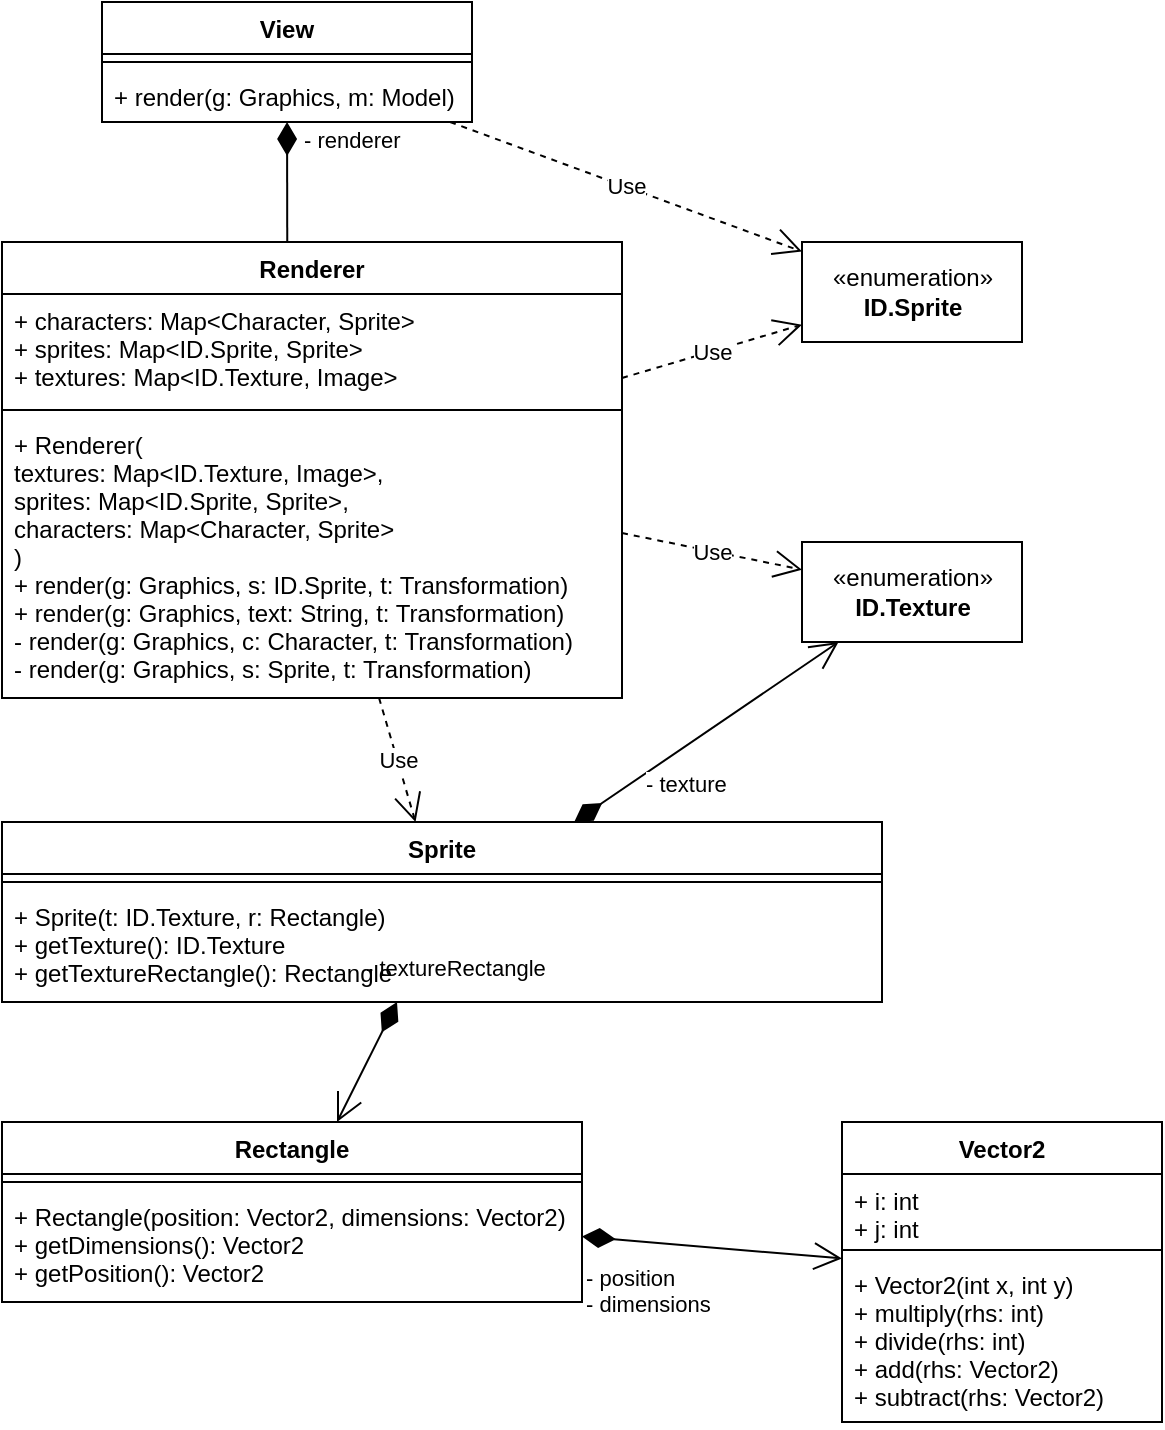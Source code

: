 <mxfile version="12.9.13" type="device"><diagram id="C5RBs43oDa-KdzZeNtuy" name="Page-1"><mxGraphModel dx="1486" dy="806" grid="0" gridSize="10" guides="1" tooltips="1" connect="1" arrows="1" fold="1" page="0" pageScale="1" pageWidth="827" pageHeight="1169" math="0" shadow="0"><root><mxCell id="WIyWlLk6GJQsqaUBKTNV-0"/><mxCell id="WIyWlLk6GJQsqaUBKTNV-1" parent="WIyWlLk6GJQsqaUBKTNV-0"/><mxCell id="owIrCIKKg_vogMY9r-Dz-4" value="«enumeration»&lt;br&gt;&lt;b&gt;ID.Sprite&lt;/b&gt;" style="html=1;" parent="WIyWlLk6GJQsqaUBKTNV-1" vertex="1"><mxGeometry x="260" y="500" width="110" height="50" as="geometry"/></mxCell><mxCell id="owIrCIKKg_vogMY9r-Dz-5" value="«enumeration»&lt;br&gt;&lt;b&gt;ID.Texture&lt;/b&gt;" style="html=1;" parent="WIyWlLk6GJQsqaUBKTNV-1" vertex="1"><mxGeometry x="260" y="650" width="110" height="50" as="geometry"/></mxCell><mxCell id="owIrCIKKg_vogMY9r-Dz-18" value="- texture" style="endArrow=open;html=1;endSize=12;startArrow=diamondThin;startSize=14;startFill=1;align=left;verticalAlign=bottom;" parent="WIyWlLk6GJQsqaUBKTNV-1" source="owIrCIKKg_vogMY9r-Dz-11" target="owIrCIKKg_vogMY9r-Dz-5" edge="1"><mxGeometry x="-0.579" y="-11" relative="1" as="geometry"><mxPoint x="574.95" y="570" as="sourcePoint"/><mxPoint x="547.936" y="340" as="targetPoint"/><mxPoint as="offset"/></mxGeometry></mxCell><mxCell id="owIrCIKKg_vogMY9r-Dz-28" value="- textureRectangle" style="endArrow=open;html=1;endSize=12;startArrow=diamondThin;startSize=14;startFill=1;align=left;verticalAlign=bottom;" parent="WIyWlLk6GJQsqaUBKTNV-1" source="owIrCIKKg_vogMY9r-Dz-11" target="owIrCIKKg_vogMY9r-Dz-20" edge="1"><mxGeometry x="-0.971" y="-19" relative="1" as="geometry"><mxPoint x="594.431" y="571" as="sourcePoint"/><mxPoint x="755.872" y="360" as="targetPoint"/><mxPoint as="offset"/></mxGeometry></mxCell><mxCell id="owIrCIKKg_vogMY9r-Dz-33" value="- position&lt;br&gt;- dimensions" style="endArrow=open;html=1;endSize=12;startArrow=diamondThin;startSize=14;startFill=1;align=left;verticalAlign=bottom;" parent="WIyWlLk6GJQsqaUBKTNV-1" source="owIrCIKKg_vogMY9r-Dz-20" target="owIrCIKKg_vogMY9r-Dz-24" edge="1"><mxGeometry x="-0.945" y="-43" relative="1" as="geometry"><mxPoint x="575.659" y="571" as="sourcePoint"/><mxPoint x="646.3" y="368" as="targetPoint"/><mxPoint as="offset"/></mxGeometry></mxCell><mxCell id="owIrCIKKg_vogMY9r-Dz-34" value="Use" style="endArrow=open;endSize=12;dashed=1;html=1;" parent="WIyWlLk6GJQsqaUBKTNV-1" source="owIrCIKKg_vogMY9r-Dz-6" target="owIrCIKKg_vogMY9r-Dz-11" edge="1"><mxGeometry width="160" relative="1" as="geometry"><mxPoint x="330" y="520" as="sourcePoint"/><mxPoint x="490" y="520" as="targetPoint"/></mxGeometry></mxCell><mxCell id="owIrCIKKg_vogMY9r-Dz-35" value="Use" style="endArrow=open;endSize=12;dashed=1;html=1;" parent="WIyWlLk6GJQsqaUBKTNV-1" source="owIrCIKKg_vogMY9r-Dz-0" target="owIrCIKKg_vogMY9r-Dz-4" edge="1"><mxGeometry width="160" relative="1" as="geometry"><mxPoint x="180" y="525.944" as="sourcePoint"/><mxPoint x="340" y="521.757" as="targetPoint"/></mxGeometry></mxCell><mxCell id="owIrCIKKg_vogMY9r-Dz-36" value="Use" style="endArrow=open;endSize=12;dashed=1;html=1;" parent="WIyWlLk6GJQsqaUBKTNV-1" source="owIrCIKKg_vogMY9r-Dz-6" target="owIrCIKKg_vogMY9r-Dz-4" edge="1"><mxGeometry width="160" relative="1" as="geometry"><mxPoint x="190" y="635.944" as="sourcePoint"/><mxPoint x="350" y="631.757" as="targetPoint"/></mxGeometry></mxCell><mxCell id="owIrCIKKg_vogMY9r-Dz-37" value="- renderer" style="endArrow=open;html=1;endSize=12;startArrow=diamondThin;startSize=14;startFill=1;align=left;verticalAlign=bottom;" parent="WIyWlLk6GJQsqaUBKTNV-1" source="owIrCIKKg_vogMY9r-Dz-0" edge="1"><mxGeometry x="-0.54" y="6" relative="1" as="geometry"><mxPoint x="-23.258" y="326" as="sourcePoint"/><mxPoint x="2.647" y="520" as="targetPoint"/><mxPoint as="offset"/></mxGeometry></mxCell><mxCell id="owIrCIKKg_vogMY9r-Dz-38" value="Use" style="endArrow=open;endSize=12;dashed=1;html=1;" parent="WIyWlLk6GJQsqaUBKTNV-1" source="owIrCIKKg_vogMY9r-Dz-6" target="owIrCIKKg_vogMY9r-Dz-5" edge="1"><mxGeometry width="160" relative="1" as="geometry"><mxPoint x="180" y="648.333" as="sourcePoint"/><mxPoint x="270" y="658.978" as="targetPoint"/></mxGeometry></mxCell><mxCell id="owIrCIKKg_vogMY9r-Dz-11" value="Sprite" style="swimlane;fontStyle=1;align=center;verticalAlign=top;childLayout=stackLayout;horizontal=1;startSize=26;horizontalStack=0;resizeParent=1;resizeParentMax=0;resizeLast=0;collapsible=1;marginBottom=0;" parent="WIyWlLk6GJQsqaUBKTNV-1" vertex="1"><mxGeometry x="-140" y="790" width="440" height="90" as="geometry"/></mxCell><mxCell id="owIrCIKKg_vogMY9r-Dz-13" value="" style="line;strokeWidth=1;fillColor=none;align=left;verticalAlign=middle;spacingTop=-1;spacingLeft=3;spacingRight=3;rotatable=0;labelPosition=right;points=[];portConstraint=eastwest;" parent="owIrCIKKg_vogMY9r-Dz-11" vertex="1"><mxGeometry y="26" width="440" height="8" as="geometry"/></mxCell><mxCell id="owIrCIKKg_vogMY9r-Dz-14" value="+ Sprite(t: ID.Texture, r: Rectangle)&#10;+ getTexture(): ID.Texture&#10;+ getTextureRectangle(): Rectangle" style="text;strokeColor=none;fillColor=none;align=left;verticalAlign=top;spacingLeft=4;spacingRight=4;overflow=hidden;rotatable=0;points=[[0,0.5],[1,0.5]];portConstraint=eastwest;" parent="owIrCIKKg_vogMY9r-Dz-11" vertex="1"><mxGeometry y="34" width="440" height="56" as="geometry"/></mxCell><mxCell id="owIrCIKKg_vogMY9r-Dz-20" value="Rectangle" style="swimlane;fontStyle=1;align=center;verticalAlign=top;childLayout=stackLayout;horizontal=1;startSize=26;horizontalStack=0;resizeParent=1;resizeParentMax=0;resizeLast=0;collapsible=1;marginBottom=0;" parent="WIyWlLk6GJQsqaUBKTNV-1" vertex="1"><mxGeometry x="-140" y="940" width="290" height="90" as="geometry"/></mxCell><mxCell id="owIrCIKKg_vogMY9r-Dz-22" value="" style="line;strokeWidth=1;fillColor=none;align=left;verticalAlign=middle;spacingTop=-1;spacingLeft=3;spacingRight=3;rotatable=0;labelPosition=right;points=[];portConstraint=eastwest;" parent="owIrCIKKg_vogMY9r-Dz-20" vertex="1"><mxGeometry y="26" width="290" height="8" as="geometry"/></mxCell><mxCell id="owIrCIKKg_vogMY9r-Dz-23" value="+ Rectangle(position: Vector2, dimensions: Vector2)&#10;+ getDimensions(): Vector2&#10;+ getPosition(): Vector2" style="text;strokeColor=none;fillColor=none;align=left;verticalAlign=top;spacingLeft=4;spacingRight=4;overflow=hidden;rotatable=0;points=[[0,0.5],[1,0.5]];portConstraint=eastwest;" parent="owIrCIKKg_vogMY9r-Dz-20" vertex="1"><mxGeometry y="34" width="290" height="56" as="geometry"/></mxCell><mxCell id="owIrCIKKg_vogMY9r-Dz-24" value="Vector2" style="swimlane;fontStyle=1;align=center;verticalAlign=top;childLayout=stackLayout;horizontal=1;startSize=26;horizontalStack=0;resizeParent=1;resizeParentMax=0;resizeLast=0;collapsible=1;marginBottom=0;" parent="WIyWlLk6GJQsqaUBKTNV-1" vertex="1"><mxGeometry x="280" y="940" width="160" height="150" as="geometry"/></mxCell><mxCell id="owIrCIKKg_vogMY9r-Dz-25" value="+ i: int&#10;+ j: int" style="text;strokeColor=none;fillColor=none;align=left;verticalAlign=top;spacingLeft=4;spacingRight=4;overflow=hidden;rotatable=0;points=[[0,0.5],[1,0.5]];portConstraint=eastwest;" parent="owIrCIKKg_vogMY9r-Dz-24" vertex="1"><mxGeometry y="26" width="160" height="34" as="geometry"/></mxCell><mxCell id="owIrCIKKg_vogMY9r-Dz-26" value="" style="line;strokeWidth=1;fillColor=none;align=left;verticalAlign=middle;spacingTop=-1;spacingLeft=3;spacingRight=3;rotatable=0;labelPosition=right;points=[];portConstraint=eastwest;" parent="owIrCIKKg_vogMY9r-Dz-24" vertex="1"><mxGeometry y="60" width="160" height="8" as="geometry"/></mxCell><mxCell id="owIrCIKKg_vogMY9r-Dz-27" value="+ Vector2(int x, int y)&#10;+ multiply(rhs: int)&#10;+ divide(rhs: int)&#10;+ add(rhs: Vector2)&#10;+ subtract(rhs: Vector2)" style="text;strokeColor=none;fillColor=none;align=left;verticalAlign=top;spacingLeft=4;spacingRight=4;overflow=hidden;rotatable=0;points=[[0,0.5],[1,0.5]];portConstraint=eastwest;" parent="owIrCIKKg_vogMY9r-Dz-24" vertex="1"><mxGeometry y="68" width="160" height="82" as="geometry"/></mxCell><mxCell id="owIrCIKKg_vogMY9r-Dz-6" value="Renderer" style="swimlane;fontStyle=1;align=center;verticalAlign=top;childLayout=stackLayout;horizontal=1;startSize=26;horizontalStack=0;resizeParent=1;resizeParentMax=0;resizeLast=0;collapsible=1;marginBottom=0;" parent="WIyWlLk6GJQsqaUBKTNV-1" vertex="1"><mxGeometry x="-140" y="500" width="310" height="228" as="geometry"/></mxCell><mxCell id="owIrCIKKg_vogMY9r-Dz-7" value="+ characters: Map&lt;Character, Sprite&gt;&#10;+ sprites: Map&lt;ID.Sprite, Sprite&gt;&#10;+ textures: Map&lt;ID.Texture, Image&gt;" style="text;strokeColor=none;fillColor=none;align=left;verticalAlign=top;spacingLeft=4;spacingRight=4;overflow=hidden;rotatable=0;points=[[0,0.5],[1,0.5]];portConstraint=eastwest;" parent="owIrCIKKg_vogMY9r-Dz-6" vertex="1"><mxGeometry y="26" width="310" height="54" as="geometry"/></mxCell><mxCell id="owIrCIKKg_vogMY9r-Dz-8" value="" style="line;strokeWidth=1;fillColor=none;align=left;verticalAlign=middle;spacingTop=-1;spacingLeft=3;spacingRight=3;rotatable=0;labelPosition=right;points=[];portConstraint=eastwest;" parent="owIrCIKKg_vogMY9r-Dz-6" vertex="1"><mxGeometry y="80" width="310" height="8" as="geometry"/></mxCell><mxCell id="owIrCIKKg_vogMY9r-Dz-9" value="+ Renderer(&#10;textures: Map&lt;ID.Texture, Image&gt;,&#10;sprites: Map&lt;ID.Sprite, Sprite&gt;,&#10;characters: Map&lt;Character, Sprite&gt;&#10;)&#10;+ render(g: Graphics, s: ID.Sprite, t: Transformation)&#10;+ render(g: Graphics, text: String, t: Transformation)&#10;- render(g: Graphics, c: Character, t: Transformation)&#10;- render(g: Graphics, s: Sprite, t: Transformation)" style="text;strokeColor=none;fillColor=none;align=left;verticalAlign=top;spacingLeft=4;spacingRight=4;overflow=hidden;rotatable=0;points=[[0,0.5],[1,0.5]];portConstraint=eastwest;" parent="owIrCIKKg_vogMY9r-Dz-6" vertex="1"><mxGeometry y="88" width="310" height="140" as="geometry"/></mxCell><mxCell id="owIrCIKKg_vogMY9r-Dz-0" value="View" style="swimlane;fontStyle=1;align=center;verticalAlign=top;childLayout=stackLayout;horizontal=1;startSize=26;horizontalStack=0;resizeParent=1;resizeParentMax=0;resizeLast=0;collapsible=1;marginBottom=0;" parent="WIyWlLk6GJQsqaUBKTNV-1" vertex="1"><mxGeometry x="-90" y="380" width="185" height="60" as="geometry"/></mxCell><mxCell id="owIrCIKKg_vogMY9r-Dz-2" value="" style="line;strokeWidth=1;fillColor=none;align=left;verticalAlign=middle;spacingTop=-1;spacingLeft=3;spacingRight=3;rotatable=0;labelPosition=right;points=[];portConstraint=eastwest;" parent="owIrCIKKg_vogMY9r-Dz-0" vertex="1"><mxGeometry y="26" width="185" height="8" as="geometry"/></mxCell><mxCell id="owIrCIKKg_vogMY9r-Dz-3" value="+ render(g: Graphics, m: Model)" style="text;strokeColor=none;fillColor=none;align=left;verticalAlign=top;spacingLeft=4;spacingRight=4;overflow=hidden;rotatable=0;points=[[0,0.5],[1,0.5]];portConstraint=eastwest;" parent="owIrCIKKg_vogMY9r-Dz-0" vertex="1"><mxGeometry y="34" width="185" height="26" as="geometry"/></mxCell></root></mxGraphModel></diagram></mxfile>